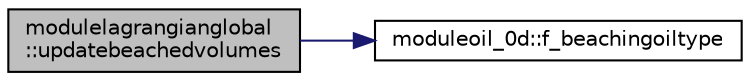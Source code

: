 digraph "modulelagrangianglobal::updatebeachedvolumes"
{
 // LATEX_PDF_SIZE
  edge [fontname="Helvetica",fontsize="10",labelfontname="Helvetica",labelfontsize="10"];
  node [fontname="Helvetica",fontsize="10",shape=record];
  rankdir="LR";
  Node1 [label="modulelagrangianglobal\l::updatebeachedvolumes",height=0.2,width=0.4,color="black", fillcolor="grey75", style="filled", fontcolor="black",tooltip=" "];
  Node1 -> Node2 [color="midnightblue",fontsize="10",style="solid",fontname="Helvetica"];
  Node2 [label="moduleoil_0d::f_beachingoiltype",height=0.2,width=0.4,color="black", fillcolor="white", style="filled",URL="$namespacemoduleoil__0d.html#a9937a8fb676e29f80bcbbda743712412",tooltip=" "];
}
